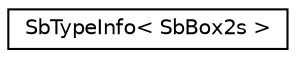 digraph "Graphical Class Hierarchy"
{
 // LATEX_PDF_SIZE
  edge [fontname="Helvetica",fontsize="10",labelfontname="Helvetica",labelfontsize="10"];
  node [fontname="Helvetica",fontsize="10",shape=record];
  rankdir="LR";
  Node0 [label="SbTypeInfo\< SbBox2s \>",height=0.2,width=0.4,color="black", fillcolor="white", style="filled",URL="$structSbTypeInfo_3_01SbBox2s_01_4.html",tooltip=" "];
}
